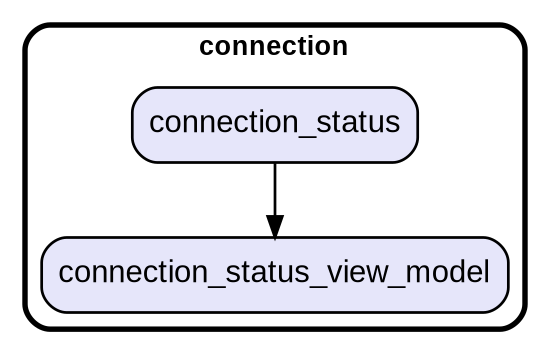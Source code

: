 digraph "" {
  graph [style=rounded fontname="Arial Black" fontsize=13 penwidth=2.6];
  node [shape=rect style="filled,rounded" fontname=Arial fontsize=15 fillcolor=Lavender penwidth=1.3];
  edge [penwidth=1.3];
  "/connection_status_view_model.dart" [label="connection_status_view_model"];
  "/connection_status.dart" [label="connection_status"];
  subgraph "cluster~" {
    label="connection";
    "/connection_status_view_model.dart";
    "/connection_status.dart";
  }
  "/connection_status.dart" -> "/connection_status_view_model.dart";
}
